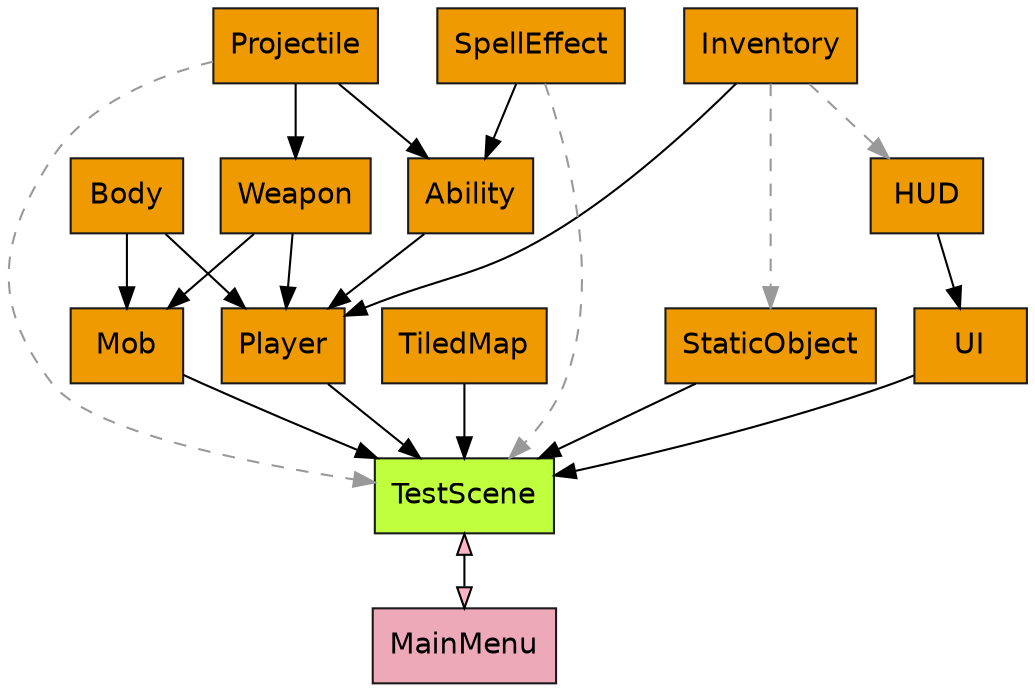 digraph {
    graph [fontname="helvetica", fillcolor="orange2"]
    node [
        shape="box",
        fontname="helvetica",
        style=filled,
        fillcolor="orange2", color="grey10"
    ]
    # label="Scene instancing layout"
    root[label="TestScene", fillcolor="olivedrab1"]
    MainMenu[fillcolor="pink2"]
    Body -> Player -> root
    Body -> Mob -> root
    Weapon -> Mob
	Weapon -> Player
    Inventory -> HUD [color="grey60", style=dashed]
    Inventory -> StaticObject [color="grey60", style=dashed]
    Inventory -> Player
    Ability -> Player
    TiledMap -> root
    HUD -> UI -> root
    StaticObject -> root
    Projectile -> Weapon
    Projectile -> Ability
    SpellEffect -> Ability
    Projectile -> root [color="grey60", style=dashed]
    SpellEffect -> root [color="grey60", style=dashed]
    root -> MainMenu [dir=both, fillcolor="pink1"]
}
